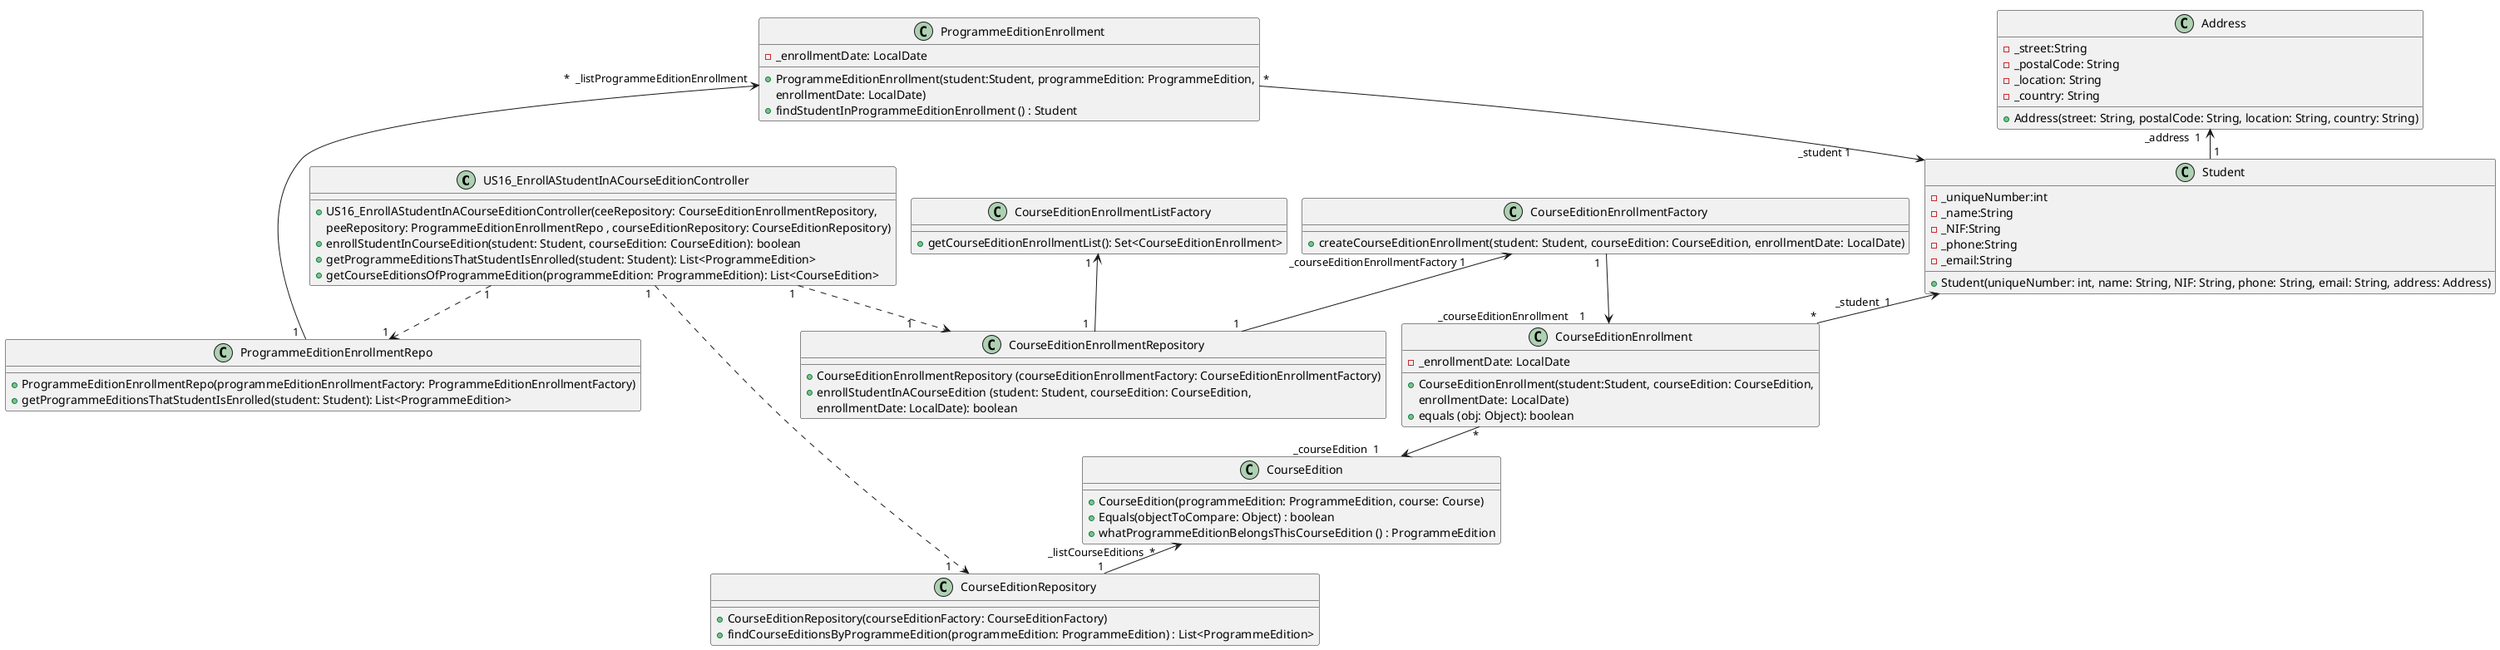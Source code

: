 @startuml
!pragma layout smetana


class US16_EnrollAStudentInACourseEditionController {
    +US16_EnrollAStudentInACourseEditionController(ceeRepository: CourseEditionEnrollmentRepository,
    peeRepository: ProgrammeEditionEnrollmentRepo , courseEditionRepository: CourseEditionRepository)
    +enrollStudentInCourseEdition(student: Student, courseEdition: CourseEdition): boolean
    +getProgrammeEditionsThatStudentIsEnrolled(student: Student): List<ProgrammeEdition>
    +getCourseEditionsOfProgrammeEdition(programmeEdition: ProgrammeEdition): List<CourseEdition>
}

class CourseEditionEnrollmentFactory{
    +createCourseEditionEnrollment(student: Student, courseEdition: CourseEdition, enrollmentDate: LocalDate)
}

class CourseEditionEnrollment {
    -_enrollmentDate: LocalDate
    +CourseEditionEnrollment(student:Student, courseEdition: CourseEdition,
     enrollmentDate: LocalDate)
    +equals (obj: Object): boolean
}

class CourseEditionEnrollmentListFactory {
    +getCourseEditionEnrollmentList(): Set<CourseEditionEnrollment>
}

class CourseEditionEnrollmentRepository {
    +CourseEditionEnrollmentRepository (courseEditionEnrollmentFactory: CourseEditionEnrollmentFactory)
    +enrollStudentInACourseEdition (student: Student, courseEdition: CourseEdition,
    enrollmentDate: LocalDate): boolean
}

class ProgrammeEditionEnrollment {
    -_enrollmentDate: LocalDate
    +ProgrammeEditionEnrollment(student:Student, programmeEdition: ProgrammeEdition,
     enrollmentDate: LocalDate)
    +findStudentInProgrammeEditionEnrollment () : Student
}

class ProgrammeEditionEnrollmentRepo {
    +ProgrammeEditionEnrollmentRepo(programmeEditionEnrollmentFactory: ProgrammeEditionEnrollmentFactory)
    +getProgrammeEditionsThatStudentIsEnrolled(student: Student): List<ProgrammeEdition>
}

class Student {
    -_uniqueNumber:int
    -_name:String
    -_NIF:String
    -_phone:String
    -_email:String
    +Student(uniqueNumber: int, name: String, NIF: String, phone: String, email: String, address: Address)
}

class Address {
     -_street:String
     -_postalCode: String
     -_location: String
     -_country: String
     +Address(street: String, postalCode: String, location: String, country: String)
}

class CourseEdition {
    +CourseEdition(programmeEdition: ProgrammeEdition, course: Course)
    +Equals(objectToCompare: Object) : boolean
    +whatProgrammeEditionBelongsThisCourseEdition () : ProgrammeEdition
}

class CourseEditionRepository {
    +CourseEditionRepository(courseEditionFactory: CourseEditionFactory)
    +findCourseEditionsByProgrammeEdition(programmeEdition: ProgrammeEdition) : List<ProgrammeEdition>
}

CourseEdition "_listCourseEditions  *         " <-- "1" CourseEditionRepository
Student "_student  1                 " <-- "*" CourseEditionEnrollment
CourseEditionEnrollment "*" --> "_courseEdition  1        " CourseEdition
CourseEditionEnrollmentFactory "  1  " --> " _courseEditionEnrollment    1        " CourseEditionEnrollment
CourseEditionEnrollmentFactory "_courseEditionEnrollmentFactory 1                " <-- "   1 " CourseEditionEnrollmentRepository
ProgrammeEditionEnrollment " *" --> "_student 1                          " Student
ProgrammeEditionEnrollment " *  _listProgrammeEditionEnrollment    " <-- "1  " ProgrammeEditionEnrollmentRepo
US16_EnrollAStudentInACourseEditionController "1 "..> "1      " CourseEditionRepository
US16_EnrollAStudentInACourseEditionController "1"..> "  1" ProgrammeEditionEnrollmentRepo
US16_EnrollAStudentInACourseEditionController "1 "..> "1             " CourseEditionEnrollmentRepository
Address "_address  1   " <-- " 1  " Student
CourseEditionEnrollmentListFactory "1  " <-- "1  " CourseEditionEnrollmentRepository

@enduml